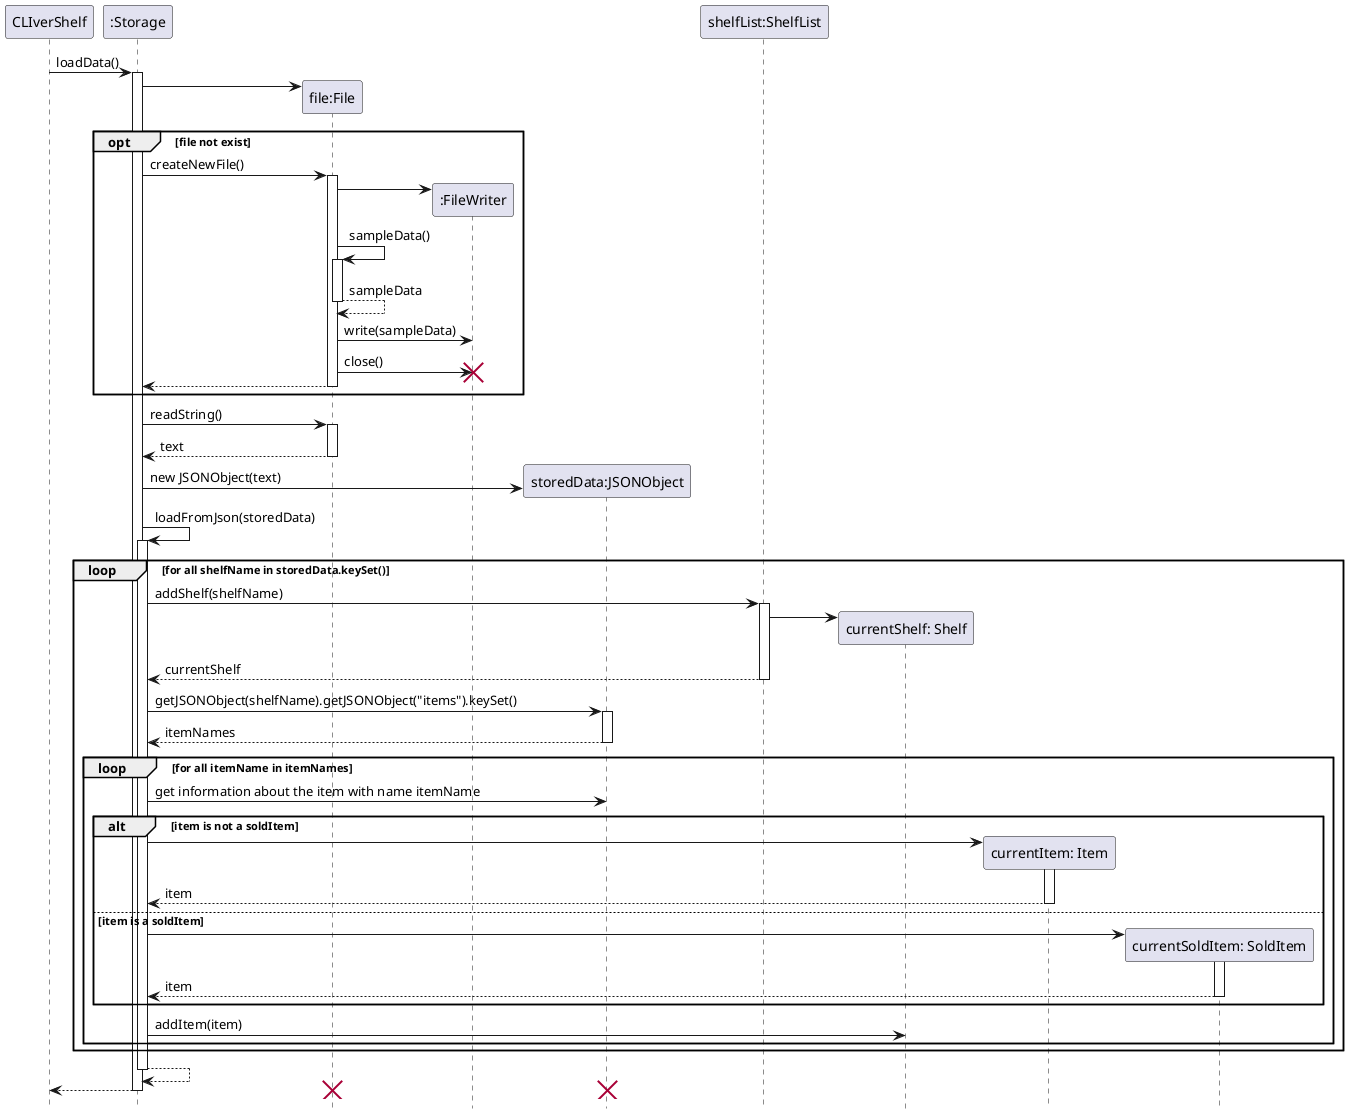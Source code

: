 @startuml
hide footbox
participant CLIverShelf as app
participant ":Storage" as storage
participant "file:File" as file
participant ":FileWriter" as FileWriter
participant "storedData:JSONObject" as storedData
participant "shelfList:ShelfList" as shelfList
participant "currentShelf: Shelf" as currentShelf
participant "currentItem: Item" as currentItem
participant "currentSoldItem: SoldItem" as currentSoldItem

app->storage:loadData()
activate storage
storage -> file**
opt file not exist
    storage -> file:createNewFile()
    activate file
    file -> FileWriter **
    file -> file:sampleData()
    activate file
    file --> file: sampleData
    deactivate file
    file -> FileWriter: write(sampleData)
    file -> FileWriter !!:close()
    file --> storage
    deactivate file
    end
storage -> file: readString()
activate file
file --> storage: text
deactivate file
storage -> storedData**: new JSONObject(text)
storage -> storage:loadFromJson(storedData)
activate storage
loop for all shelfName in storedData.keySet()
    storage -> shelfList:addShelf(shelfName)
    activate shelfList
    shelfList -> currentShelf**
    shelfList --> storage: currentShelf
    deactivate shelfList
    storage -> storedData: getJSONObject(shelfName).getJSONObject("items").keySet()
    activate storedData
    storedData --> storage: itemNames
    deactivate storedData
    loop for all itemName in itemNames
        storage -> storedData: get information about the item with name itemName
        alt item is not a soldItem
            storage -> currentItem**
            activate currentItem
            currentItem --> storage:item
            deactivate currentItem
        else item is a soldItem
            storage -> currentSoldItem**
            activate currentSoldItem
            currentSoldItem --> storage:item
            deactivate currentSoldItem
        end
        storage -> currentShelf: addItem(item)
        end
    end
storage --> storage
deactivate
storage --> app
deactivate
destroy file
destroy storedData
@enduml